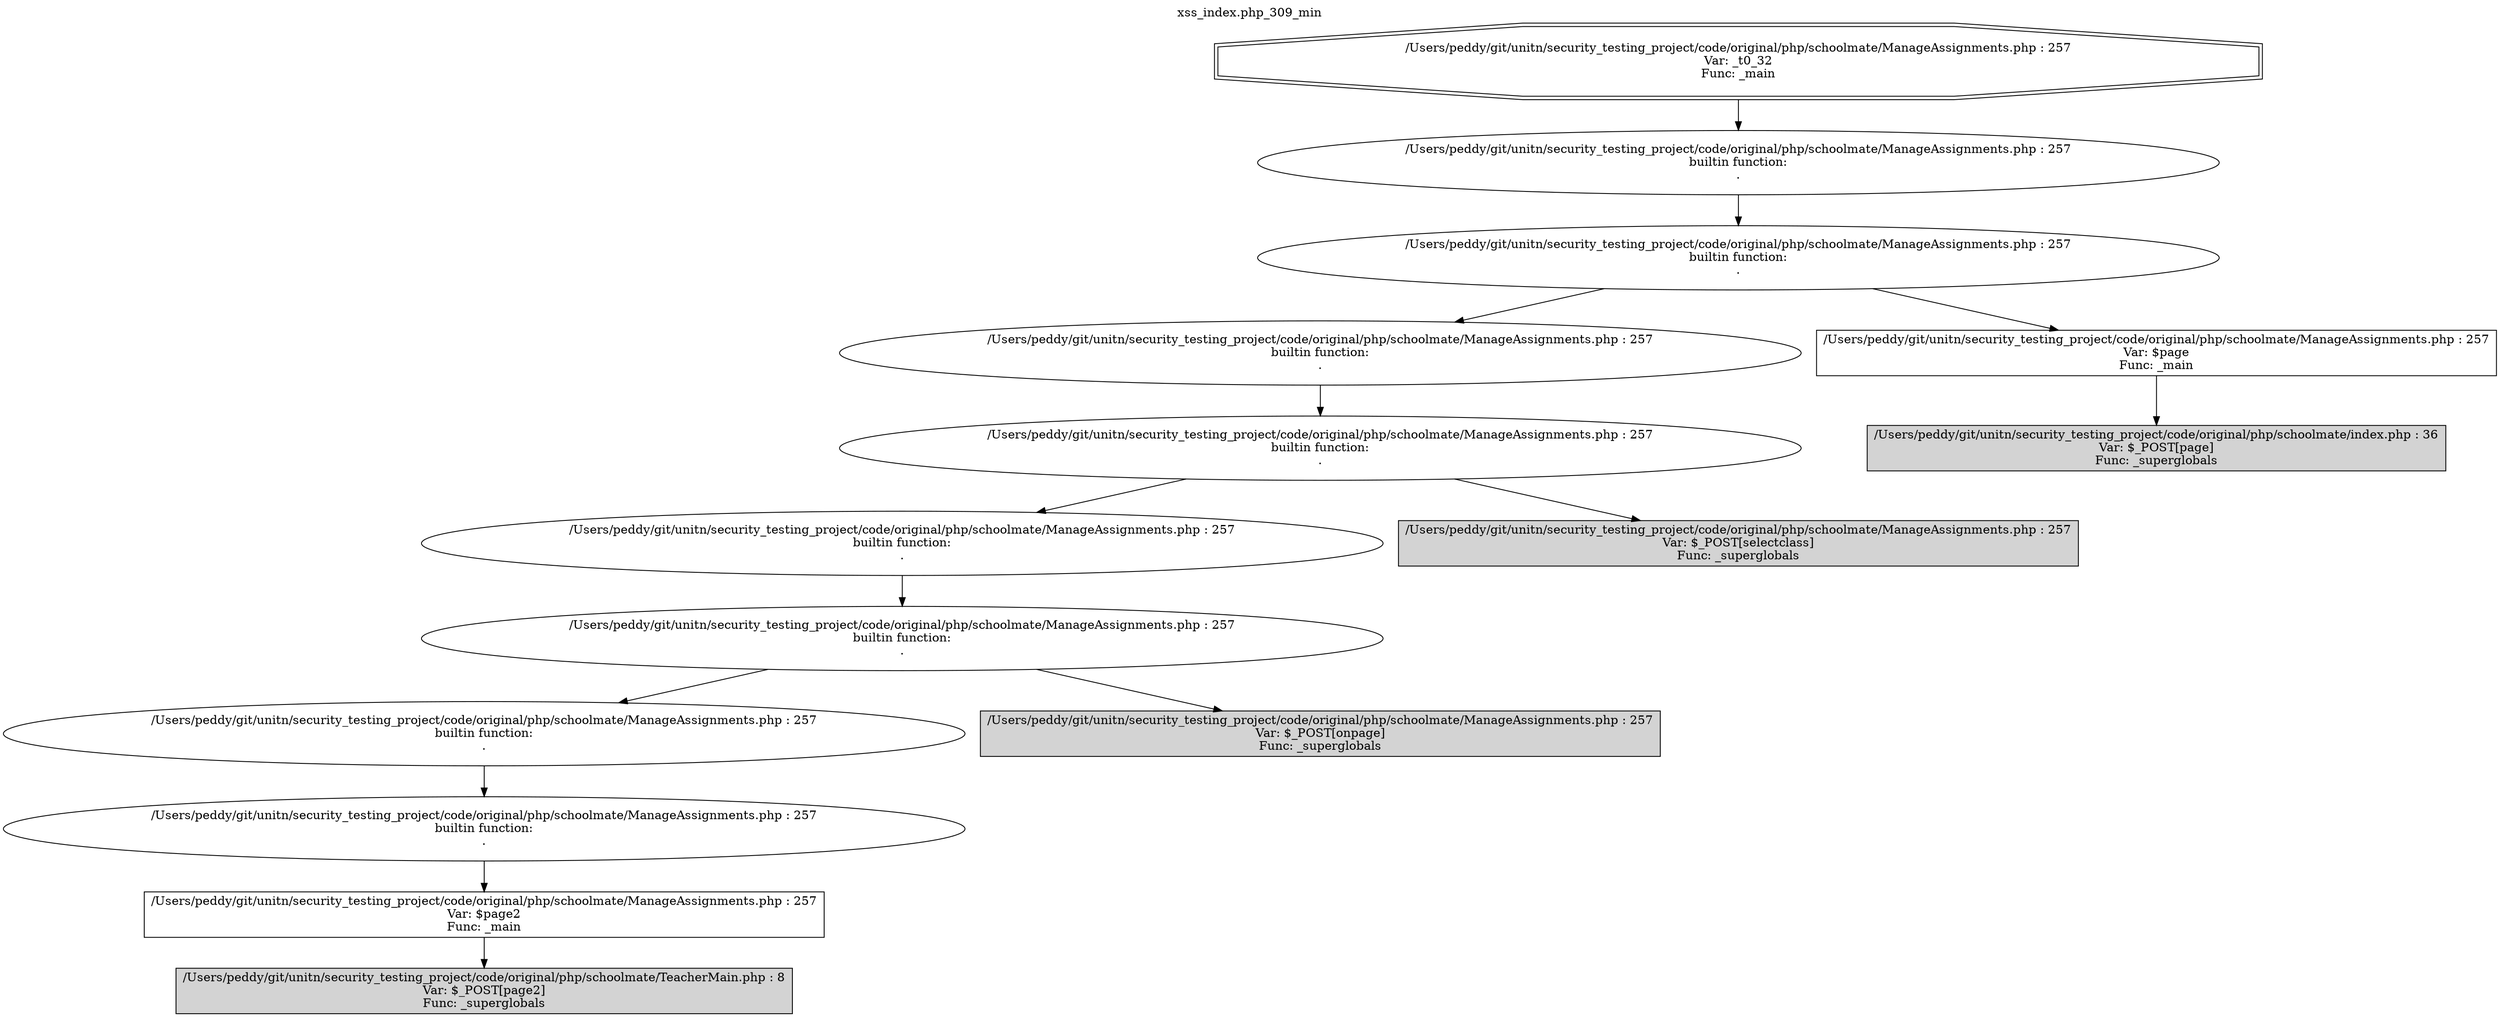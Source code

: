 digraph cfg {
  label="xss_index.php_309_min";
  labelloc=t;
  n1 [shape=doubleoctagon, label="/Users/peddy/git/unitn/security_testing_project/code/original/php/schoolmate/ManageAssignments.php : 257\nVar: _t0_32\nFunc: _main\n"];
  n2 [shape=ellipse, label="/Users/peddy/git/unitn/security_testing_project/code/original/php/schoolmate/ManageAssignments.php : 257\nbuiltin function:\n.\n"];
  n3 [shape=ellipse, label="/Users/peddy/git/unitn/security_testing_project/code/original/php/schoolmate/ManageAssignments.php : 257\nbuiltin function:\n.\n"];
  n4 [shape=ellipse, label="/Users/peddy/git/unitn/security_testing_project/code/original/php/schoolmate/ManageAssignments.php : 257\nbuiltin function:\n.\n"];
  n5 [shape=ellipse, label="/Users/peddy/git/unitn/security_testing_project/code/original/php/schoolmate/ManageAssignments.php : 257\nbuiltin function:\n.\n"];
  n6 [shape=ellipse, label="/Users/peddy/git/unitn/security_testing_project/code/original/php/schoolmate/ManageAssignments.php : 257\nbuiltin function:\n.\n"];
  n7 [shape=ellipse, label="/Users/peddy/git/unitn/security_testing_project/code/original/php/schoolmate/ManageAssignments.php : 257\nbuiltin function:\n.\n"];
  n8 [shape=ellipse, label="/Users/peddy/git/unitn/security_testing_project/code/original/php/schoolmate/ManageAssignments.php : 257\nbuiltin function:\n.\n"];
  n9 [shape=ellipse, label="/Users/peddy/git/unitn/security_testing_project/code/original/php/schoolmate/ManageAssignments.php : 257\nbuiltin function:\n.\n"];
  n10 [shape=box, label="/Users/peddy/git/unitn/security_testing_project/code/original/php/schoolmate/ManageAssignments.php : 257\nVar: $page2\nFunc: _main\n"];
  n11 [shape=box, label="/Users/peddy/git/unitn/security_testing_project/code/original/php/schoolmate/TeacherMain.php : 8\nVar: $_POST[page2]\nFunc: _superglobals\n",style=filled];
  n12 [shape=box, label="/Users/peddy/git/unitn/security_testing_project/code/original/php/schoolmate/ManageAssignments.php : 257\nVar: $_POST[onpage]\nFunc: _superglobals\n",style=filled];
  n13 [shape=box, label="/Users/peddy/git/unitn/security_testing_project/code/original/php/schoolmate/ManageAssignments.php : 257\nVar: $_POST[selectclass]\nFunc: _superglobals\n",style=filled];
  n14 [shape=box, label="/Users/peddy/git/unitn/security_testing_project/code/original/php/schoolmate/ManageAssignments.php : 257\nVar: $page\nFunc: _main\n"];
  n15 [shape=box, label="/Users/peddy/git/unitn/security_testing_project/code/original/php/schoolmate/index.php : 36\nVar: $_POST[page]\nFunc: _superglobals\n",style=filled];
  n1 -> n2;
  n2 -> n3;
  n3 -> n4;
  n3 -> n14;
  n4 -> n5;
  n5 -> n6;
  n5 -> n13;
  n6 -> n7;
  n7 -> n8;
  n7 -> n12;
  n8 -> n9;
  n9 -> n10;
  n10 -> n11;
  n14 -> n15;
}
